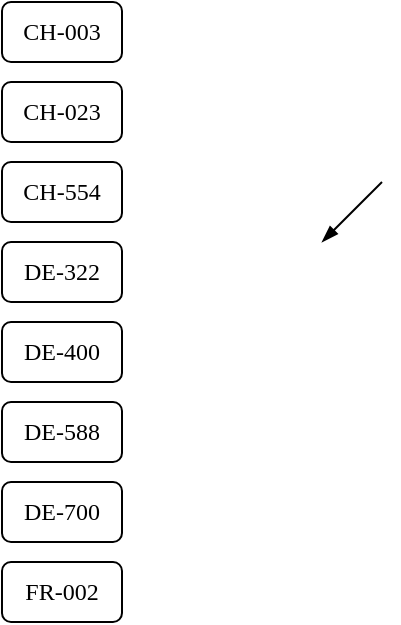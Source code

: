 <mxfile>
    <diagram id="t8QoFsj8MZgXzhcuyan1" name="Page-1">
        <mxGraphModel dx="473" dy="1058" grid="1" gridSize="10" guides="1" tooltips="1" connect="1" arrows="1" fold="1" page="1" pageScale="1" pageWidth="2339" pageHeight="3300" math="0" shadow="0">
            <root>
                <mxCell id="0"/>
                <mxCell id="1" parent="0"/>
                <mxCell id="2" value="DE-322" style="rounded=1;fontFamily=Alegreya Sans;fontSource=https%3A%2F%2Ffonts.googleapis.com%2Fcss%3Ffamily%3DAlegreya%2BSans;whiteSpace=wrap;" parent="1" vertex="1">
                    <mxGeometry x="360" y="210" width="60" height="30" as="geometry"/>
                </mxCell>
                <mxCell id="3" value="CH-023" style="rounded=1;fontFamily=Alegreya Sans;fontSource=https%3A%2F%2Ffonts.googleapis.com%2Fcss%3Ffamily%3DAlegreya%2BSans;whiteSpace=wrap;" parent="1" vertex="1">
                    <mxGeometry x="360" y="130" width="60" height="30" as="geometry"/>
                </mxCell>
                <mxCell id="4" value="DE-588" style="rounded=1;fontFamily=Alegreya Sans;fontSource=https%3A%2F%2Ffonts.googleapis.com%2Fcss%3Ffamily%3DAlegreya%2BSans;whiteSpace=wrap;" parent="1" vertex="1">
                    <mxGeometry x="360" y="290" width="60" height="30" as="geometry"/>
                </mxCell>
                <mxCell id="5" value="CH-003" style="rounded=1;fontFamily=Alegreya Sans;fontSource=https%3A%2F%2Ffonts.googleapis.com%2Fcss%3Ffamily%3DAlegreya%2BSans;whiteSpace=wrap;" parent="1" vertex="1">
                    <mxGeometry x="360" y="90" width="60" height="30" as="geometry"/>
                </mxCell>
                <mxCell id="6" value="CH-554" style="rounded=1;fontFamily=Alegreya Sans;fontSource=https%3A%2F%2Ffonts.googleapis.com%2Fcss%3Ffamily%3DAlegreya%2BSans;whiteSpace=wrap;" parent="1" vertex="1">
                    <mxGeometry x="360" y="170" width="60" height="30" as="geometry"/>
                </mxCell>
                <mxCell id="11" value="DE-400" style="rounded=1;fontFamily=Alegreya Sans;fontSource=https%3A%2F%2Ffonts.googleapis.com%2Fcss%3Ffamily%3DAlegreya%2BSans;whiteSpace=wrap;" parent="1" vertex="1">
                    <mxGeometry x="360" y="250" width="60" height="30" as="geometry"/>
                </mxCell>
                <mxCell id="12" value="DE-700" style="rounded=1;fontFamily=Alegreya Sans;fontSource=https%3A%2F%2Ffonts.googleapis.com%2Fcss%3Ffamily%3DAlegreya%2BSans;whiteSpace=wrap;" parent="1" vertex="1">
                    <mxGeometry x="360" y="330" width="60" height="30" as="geometry"/>
                </mxCell>
                <mxCell id="16" value=" FR-002" style="rounded=1;fontFamily=Alegreya Sans;fontSource=https%3A%2F%2Ffonts.googleapis.com%2Fcss%3Ffamily%3DAlegreya%2BSans;whiteSpace=wrap;" parent="1" vertex="1">
                    <mxGeometry x="360" y="370" width="60" height="30" as="geometry"/>
                </mxCell>
                <mxCell id="33" value="" style="endArrow=blockThin;html=1;fontFamily=Alegreya;fontSource=https%3A%2F%2Ffonts.googleapis.com%2Fcss%3Ffamily%3DAlegreya;endFill=1;" edge="1" parent="1">
                    <mxGeometry width="50" height="50" relative="1" as="geometry">
                        <mxPoint x="550" y="180" as="sourcePoint"/>
                        <mxPoint x="520" y="210" as="targetPoint"/>
                    </mxGeometry>
                </mxCell>
            </root>
        </mxGraphModel>
    </diagram>
</mxfile>

